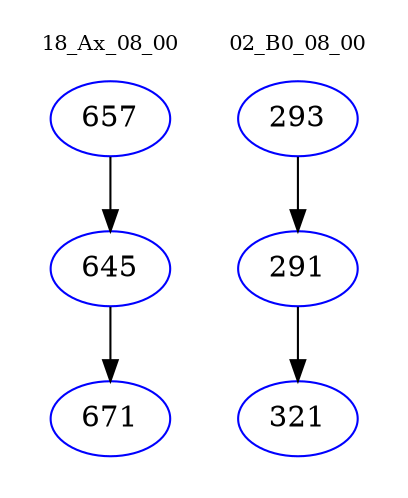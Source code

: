 digraph{
subgraph cluster_0 {
color = white
label = "18_Ax_08_00";
fontsize=10;
T0_657 [label="657", color="blue"]
T0_657 -> T0_645 [color="black"]
T0_645 [label="645", color="blue"]
T0_645 -> T0_671 [color="black"]
T0_671 [label="671", color="blue"]
}
subgraph cluster_1 {
color = white
label = "02_B0_08_00";
fontsize=10;
T1_293 [label="293", color="blue"]
T1_293 -> T1_291 [color="black"]
T1_291 [label="291", color="blue"]
T1_291 -> T1_321 [color="black"]
T1_321 [label="321", color="blue"]
}
}
